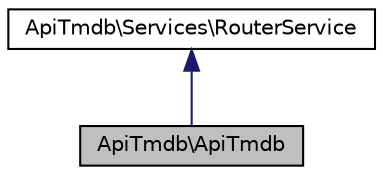 digraph "ApiTmdb\ApiTmdb"
{
  edge [fontname="Helvetica",fontsize="10",labelfontname="Helvetica",labelfontsize="10"];
  node [fontname="Helvetica",fontsize="10",shape=record];
  Node2 [label="ApiTmdb\\ApiTmdb",height=0.2,width=0.4,color="black", fillcolor="grey75", style="filled", fontcolor="black"];
  Node3 -> Node2 [dir="back",color="midnightblue",fontsize="10",style="solid",fontname="Helvetica"];
  Node3 [label="ApiTmdb\\Services\\RouterService",height=0.2,width=0.4,color="black", fillcolor="white", style="filled",URL="$classApiTmdb_1_1Services_1_1RouterService.html"];
}
